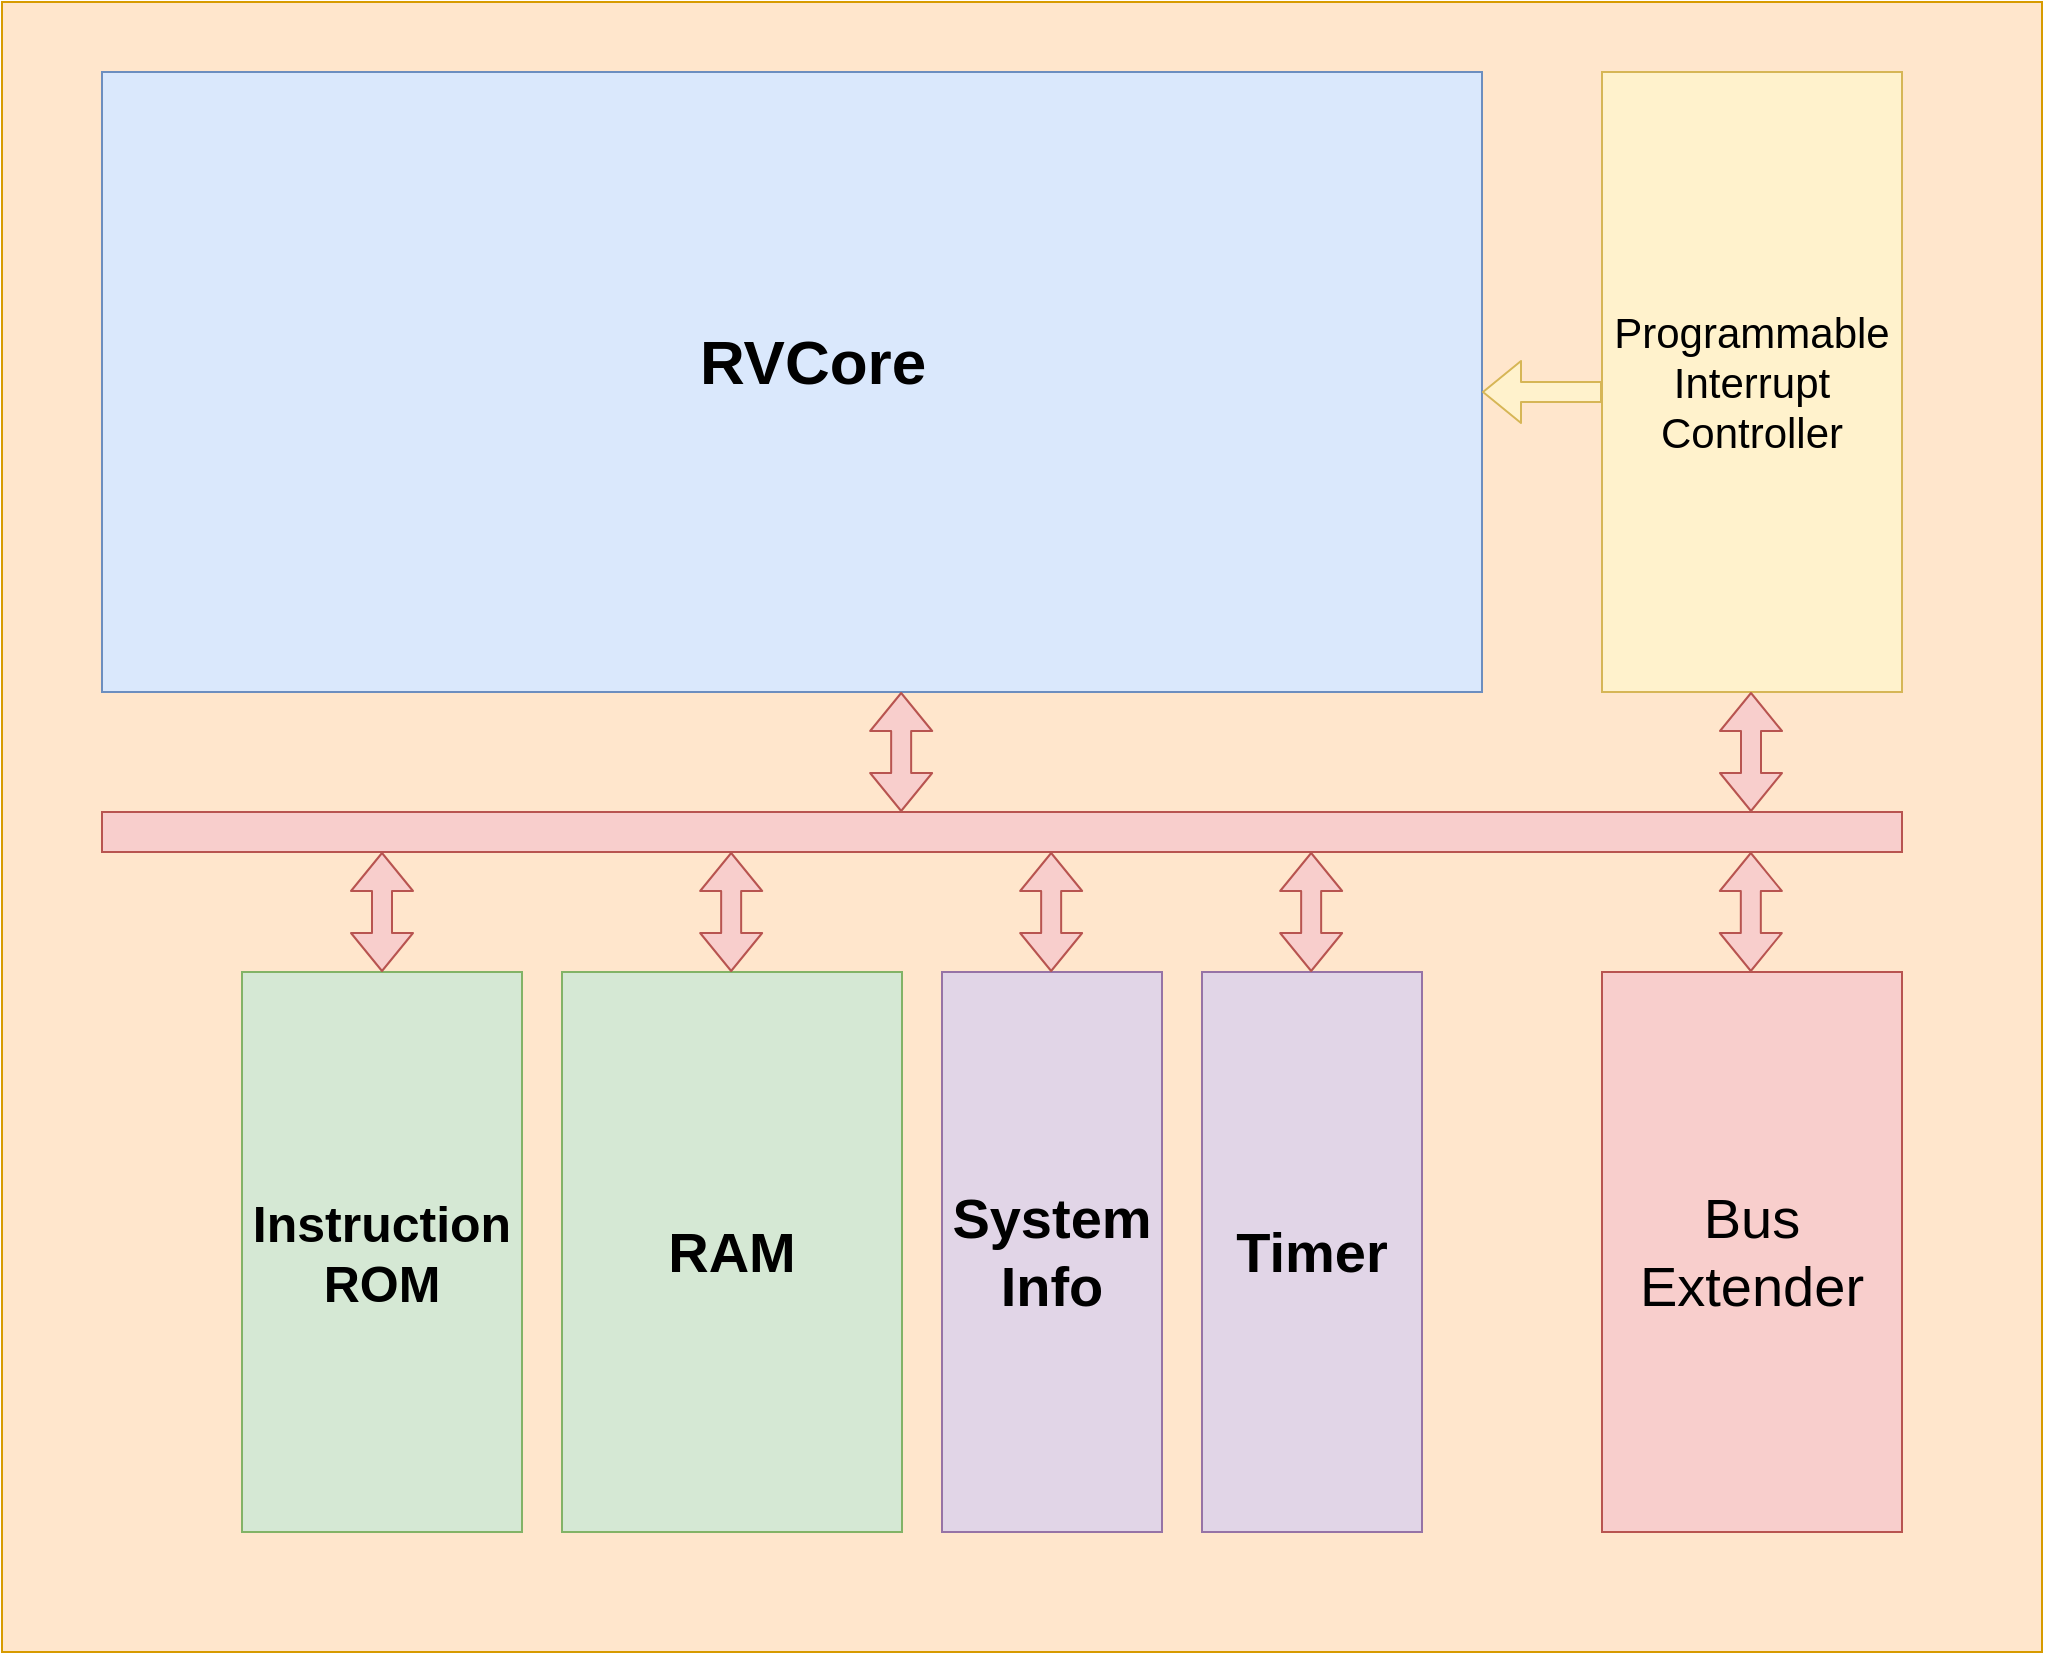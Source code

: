 <mxfile>
    <diagram id="sQbGSshLlFX1YSLF0sQ9" name="Page-1">
        <mxGraphModel dx="-476" dy="1131" grid="1" gridSize="10" guides="1" tooltips="1" connect="1" arrows="1" fold="1" page="1" pageScale="1" pageWidth="1200" pageHeight="1600" math="0" shadow="0">
            <root>
                <mxCell id="0"/>
                <mxCell id="1" parent="0"/>
                <mxCell id="7i7Zy7l0ObsLHUYnfBBS-2" value="" style="rounded=0;whiteSpace=wrap;html=1;fillColor=#ffe6cc;strokeColor=#d79b00;" parent="1" vertex="1">
                    <mxGeometry x="2470" y="370" width="1020" height="825" as="geometry"/>
                </mxCell>
                <mxCell id="7i7Zy7l0ObsLHUYnfBBS-11" value="" style="rounded=0;whiteSpace=wrap;html=1;fillColor=#dae8fc;strokeColor=#6c8ebf;" parent="1" vertex="1">
                    <mxGeometry x="2520" y="405" width="690" height="310" as="geometry"/>
                </mxCell>
                <mxCell id="7i7Zy7l0ObsLHUYnfBBS-12" value="&lt;font size=&quot;1&quot;&gt;&lt;b style=&quot;font-size: 31px&quot;&gt;RVCore&lt;/b&gt;&lt;/font&gt;" style="text;html=1;align=center;verticalAlign=middle;resizable=0;points=[];autosize=1;" parent="1" vertex="1">
                    <mxGeometry x="2810" y="535" width="130" height="30" as="geometry"/>
                </mxCell>
                <mxCell id="7i7Zy7l0ObsLHUYnfBBS-13" value="Instruction&lt;br style=&quot;font-size: 25px;&quot;&gt;ROM" style="rounded=0;whiteSpace=wrap;html=1;fillColor=#d5e8d4;strokeColor=#82b366;fontStyle=1;fontSize=25;" parent="1" vertex="1">
                    <mxGeometry x="2590" y="855" width="140" height="280" as="geometry"/>
                </mxCell>
                <mxCell id="7i7Zy7l0ObsLHUYnfBBS-14" value="RAM" style="rounded=0;whiteSpace=wrap;html=1;fillColor=#d5e8d4;strokeColor=#82b366;fontStyle=1;fontSize=28;" parent="1" vertex="1">
                    <mxGeometry x="2750" y="855" width="170" height="280" as="geometry"/>
                </mxCell>
                <mxCell id="7i7Zy7l0ObsLHUYnfBBS-17" value="" style="rounded=0;whiteSpace=wrap;html=1;fontSize=28;fillColor=#f8cecc;strokeColor=#b85450;" parent="1" vertex="1">
                    <mxGeometry x="2520" y="775" width="900" height="20" as="geometry"/>
                </mxCell>
                <mxCell id="7i7Zy7l0ObsLHUYnfBBS-18" value="" style="shape=flexArrow;endArrow=classic;startArrow=classic;html=1;fontSize=28;fillColor=#f8cecc;strokeColor=#b85450;" parent="1" edge="1">
                    <mxGeometry width="50" height="50" relative="1" as="geometry">
                        <mxPoint x="2660" y="855" as="sourcePoint"/>
                        <mxPoint x="2660" y="795" as="targetPoint"/>
                    </mxGeometry>
                </mxCell>
                <mxCell id="7i7Zy7l0ObsLHUYnfBBS-19" value="" style="shape=flexArrow;endArrow=classic;startArrow=classic;html=1;fontSize=28;fillColor=#f8cecc;strokeColor=#b85450;" parent="1" edge="1">
                    <mxGeometry width="50" height="50" relative="1" as="geometry">
                        <mxPoint x="2834.58" y="855" as="sourcePoint"/>
                        <mxPoint x="2834.58" y="795" as="targetPoint"/>
                    </mxGeometry>
                </mxCell>
                <mxCell id="7i7Zy7l0ObsLHUYnfBBS-20" value="" style="shape=flexArrow;endArrow=classic;startArrow=classic;html=1;fontSize=28;fillColor=#f8cecc;strokeColor=#b85450;" parent="1" edge="1">
                    <mxGeometry width="50" height="50" relative="1" as="geometry">
                        <mxPoint x="2919.58" y="775" as="sourcePoint"/>
                        <mxPoint x="2919.58" y="715" as="targetPoint"/>
                    </mxGeometry>
                </mxCell>
                <mxCell id="7i7Zy7l0ObsLHUYnfBBS-21" value="System&lt;br&gt;Info" style="rounded=0;whiteSpace=wrap;html=1;fillColor=#e1d5e7;strokeColor=#9673a6;fontStyle=1;fontSize=28;" parent="1" vertex="1">
                    <mxGeometry x="2940" y="855" width="110" height="280" as="geometry"/>
                </mxCell>
                <mxCell id="7i7Zy7l0ObsLHUYnfBBS-22" value="Timer" style="rounded=0;whiteSpace=wrap;html=1;fillColor=#e1d5e7;strokeColor=#9673a6;fontStyle=1;fontSize=28;" parent="1" vertex="1">
                    <mxGeometry x="3070" y="855" width="110" height="280" as="geometry"/>
                </mxCell>
                <mxCell id="7i7Zy7l0ObsLHUYnfBBS-23" value="" style="shape=flexArrow;endArrow=classic;startArrow=classic;html=1;fontSize=28;fillColor=#f8cecc;strokeColor=#b85450;" parent="1" edge="1">
                    <mxGeometry width="50" height="50" relative="1" as="geometry">
                        <mxPoint x="2994.58" y="855" as="sourcePoint"/>
                        <mxPoint x="2994.58" y="795" as="targetPoint"/>
                    </mxGeometry>
                </mxCell>
                <mxCell id="7i7Zy7l0ObsLHUYnfBBS-24" value="" style="shape=flexArrow;endArrow=classic;startArrow=classic;html=1;fontSize=28;fillColor=#f8cecc;strokeColor=#b85450;" parent="1" edge="1">
                    <mxGeometry width="50" height="50" relative="1" as="geometry">
                        <mxPoint x="3124.58" y="855" as="sourcePoint"/>
                        <mxPoint x="3124.58" y="795" as="targetPoint"/>
                    </mxGeometry>
                </mxCell>
                <mxCell id="7i7Zy7l0ObsLHUYnfBBS-25" value="Programmable&lt;br style=&quot;font-size: 21px;&quot;&gt;Interrupt&lt;br style=&quot;font-size: 21px;&quot;&gt;Controller" style="rounded=0;whiteSpace=wrap;html=1;fontSize=21;fillColor=#fff2cc;strokeColor=#d6b656;" parent="1" vertex="1">
                    <mxGeometry x="3270" y="405" width="150" height="310" as="geometry"/>
                </mxCell>
                <mxCell id="7i7Zy7l0ObsLHUYnfBBS-26" value="" style="shape=flexArrow;endArrow=classic;startArrow=classic;html=1;fontSize=28;fillColor=#f8cecc;strokeColor=#b85450;" parent="1" edge="1">
                    <mxGeometry width="50" height="50" relative="1" as="geometry">
                        <mxPoint x="3344.5" y="775" as="sourcePoint"/>
                        <mxPoint x="3344.5" y="715" as="targetPoint"/>
                    </mxGeometry>
                </mxCell>
                <mxCell id="7i7Zy7l0ObsLHUYnfBBS-27" value="Bus&lt;br&gt;Extender" style="rounded=0;whiteSpace=wrap;html=1;fontSize=28;fillColor=#f8cecc;strokeColor=#b85450;" parent="1" vertex="1">
                    <mxGeometry x="3270" y="855" width="150" height="280" as="geometry"/>
                </mxCell>
                <mxCell id="7i7Zy7l0ObsLHUYnfBBS-28" value="" style="shape=flexArrow;endArrow=classic;startArrow=classic;html=1;fontSize=28;fillColor=#f8cecc;strokeColor=#b85450;" parent="1" edge="1">
                    <mxGeometry width="50" height="50" relative="1" as="geometry">
                        <mxPoint x="3344.41" y="855" as="sourcePoint"/>
                        <mxPoint x="3344.41" y="795" as="targetPoint"/>
                    </mxGeometry>
                </mxCell>
                <mxCell id="7i7Zy7l0ObsLHUYnfBBS-30" value="" style="shape=flexArrow;endArrow=classic;html=1;fontSize=21;fillColor=#fff2cc;strokeColor=#d6b656;" parent="1" edge="1">
                    <mxGeometry width="50" height="50" relative="1" as="geometry">
                        <mxPoint x="3270" y="565" as="sourcePoint"/>
                        <mxPoint x="3210" y="565" as="targetPoint"/>
                    </mxGeometry>
                </mxCell>
            </root>
        </mxGraphModel>
    </diagram>
</mxfile>